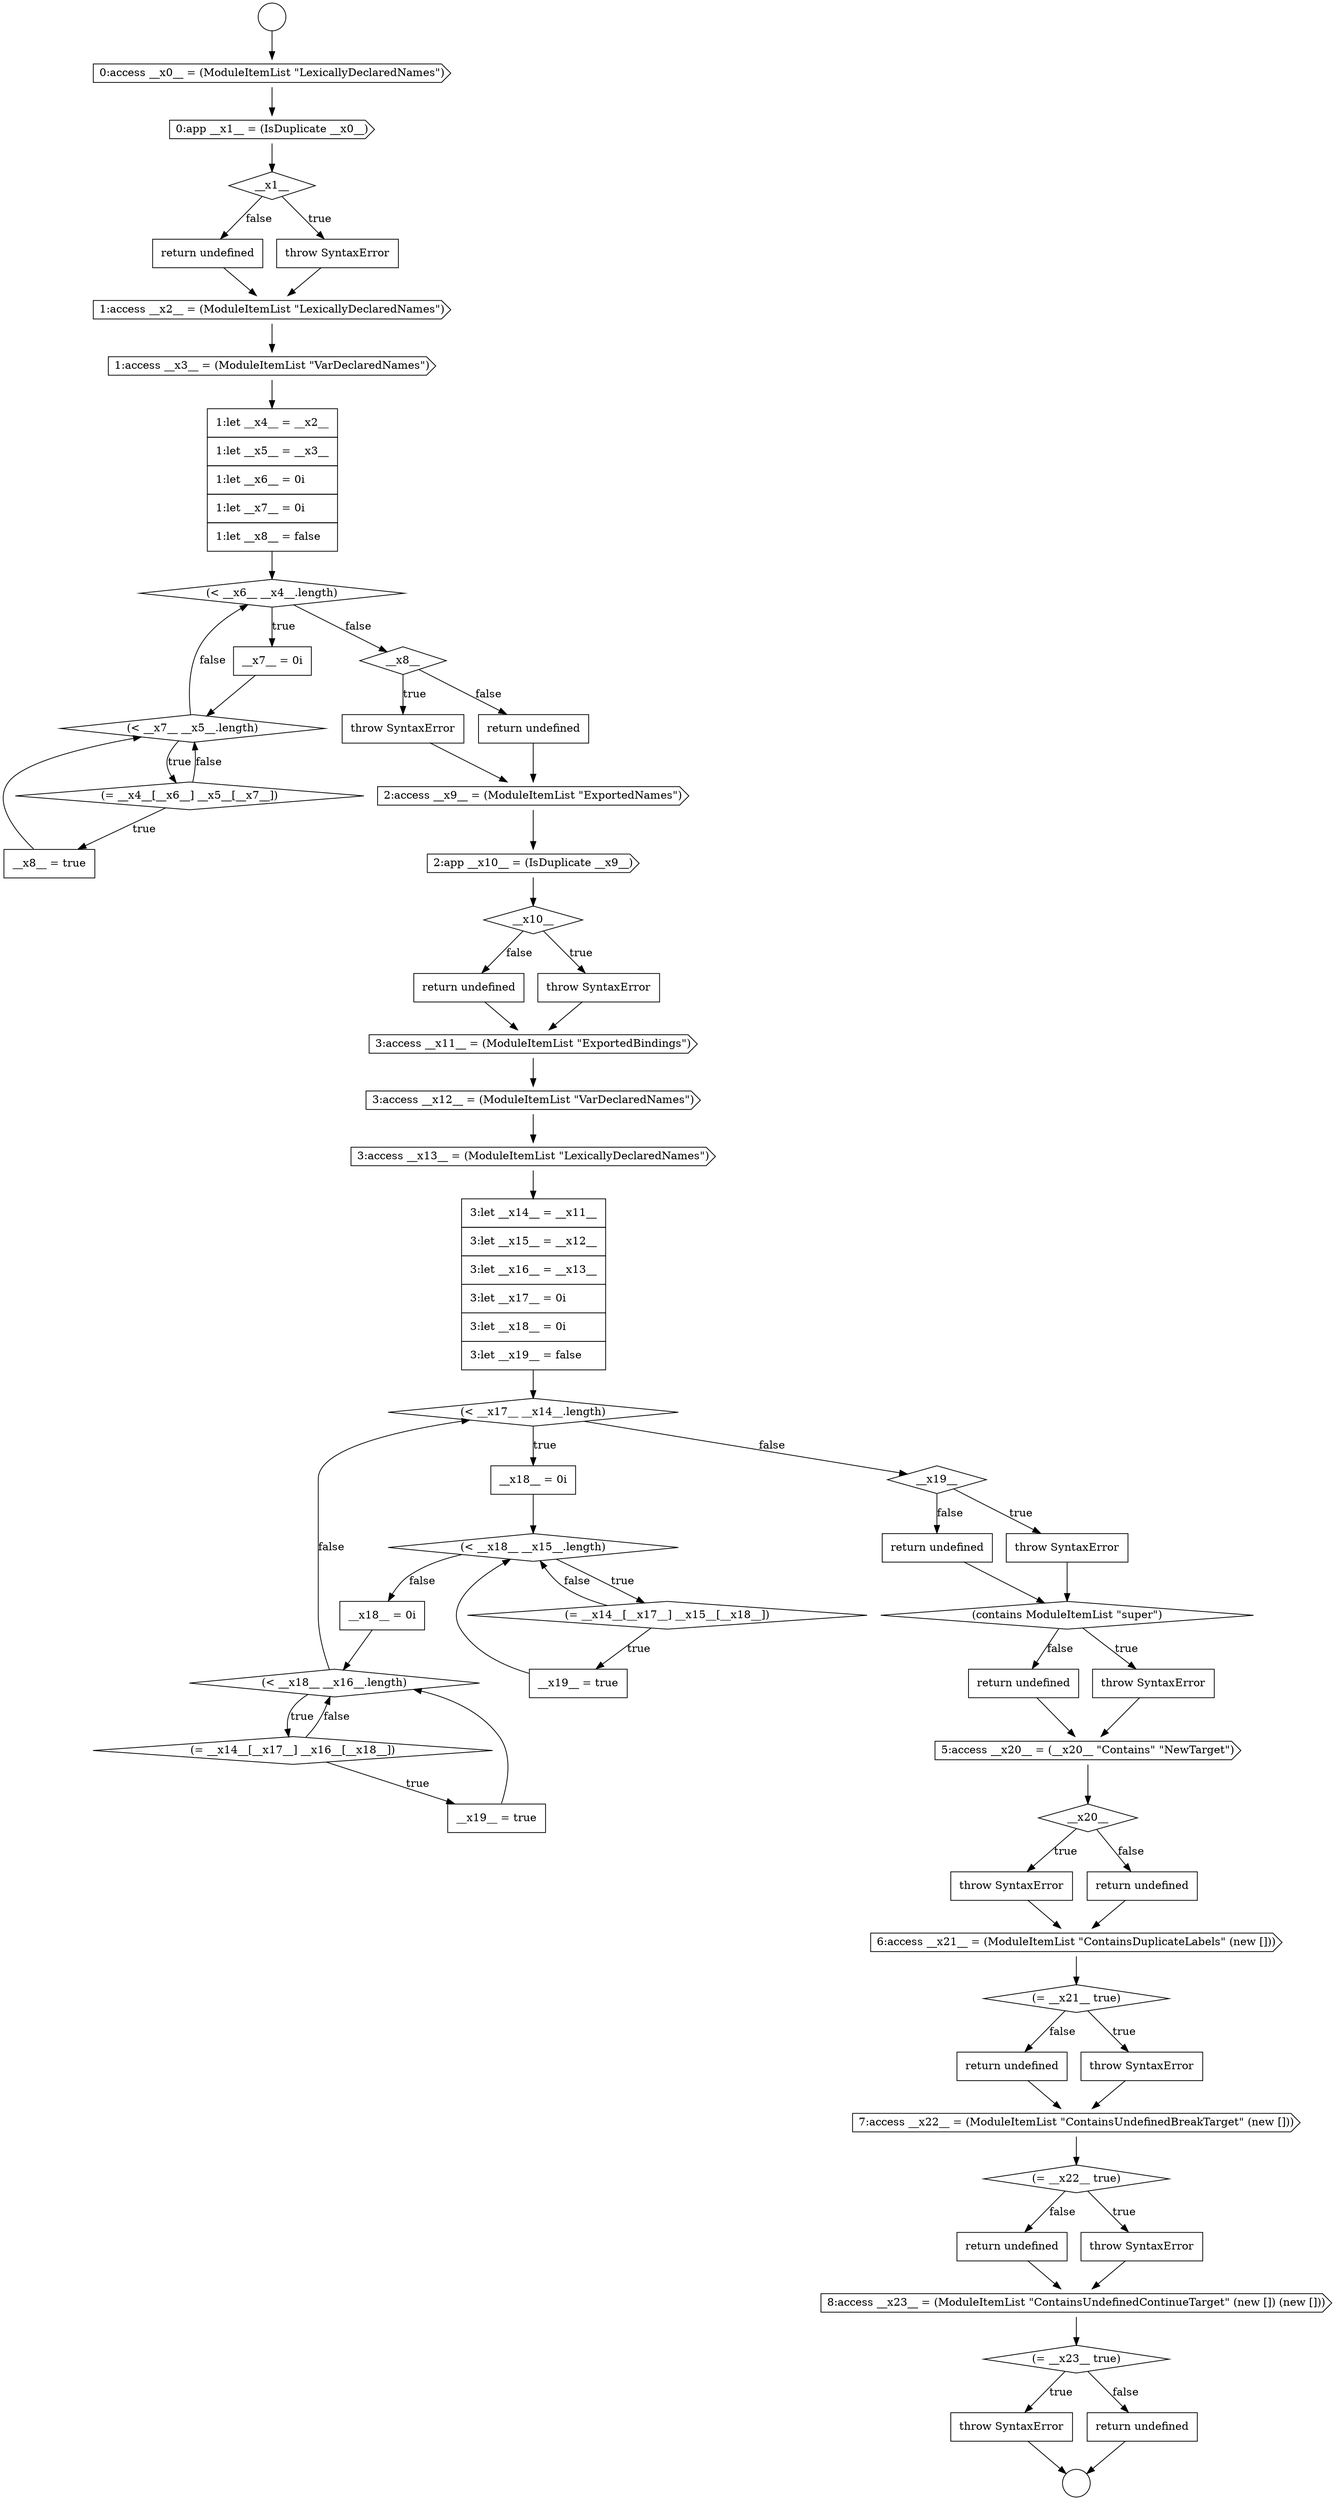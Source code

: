 digraph {
  node18104 [shape=none, margin=0, label=<<font color="black">
    <table border="0" cellborder="1" cellspacing="0" cellpadding="10">
      <tr><td align="left">throw SyntaxError</td></tr>
    </table>
  </font>> color="black" fillcolor="white" style=filled]
  node18073 [shape=none, margin=0, label=<<font color="black">
    <table border="0" cellborder="1" cellspacing="0" cellpadding="10">
      <tr><td align="left">return undefined</td></tr>
    </table>
  </font>> color="black" fillcolor="white" style=filled]
  node18076 [shape=none, margin=0, label=<<font color="black">
    <table border="0" cellborder="1" cellspacing="0" cellpadding="10">
      <tr><td align="left">1:let __x4__ = __x2__</td></tr>
      <tr><td align="left">1:let __x5__ = __x3__</td></tr>
      <tr><td align="left">1:let __x6__ = 0i</td></tr>
      <tr><td align="left">1:let __x7__ = 0i</td></tr>
      <tr><td align="left">1:let __x8__ = false</td></tr>
    </table>
  </font>> color="black" fillcolor="white" style=filled]
  node18100 [shape=diamond, label=<<font color="black">(&lt; __x18__ __x16__.length)</font>> color="black" fillcolor="white" style=filled]
  node18096 [shape=diamond, label=<<font color="black">(&lt; __x18__ __x15__.length)</font>> color="black" fillcolor="white" style=filled]
  node18105 [shape=none, margin=0, label=<<font color="black">
    <table border="0" cellborder="1" cellspacing="0" cellpadding="10">
      <tr><td align="left">return undefined</td></tr>
    </table>
  </font>> color="black" fillcolor="white" style=filled]
  node18109 [shape=cds, label=<<font color="black">5:access __x20__ = (__x20__ &quot;Contains&quot; &quot;NewTarget&quot;)</font>> color="black" fillcolor="white" style=filled]
  node18110 [shape=diamond, label=<<font color="black">__x20__</font>> color="black" fillcolor="white" style=filled]
  node18098 [shape=none, margin=0, label=<<font color="black">
    <table border="0" cellborder="1" cellspacing="0" cellpadding="10">
      <tr><td align="left">__x19__ = true</td></tr>
    </table>
  </font>> color="black" fillcolor="white" style=filled]
  node18107 [shape=none, margin=0, label=<<font color="black">
    <table border="0" cellborder="1" cellspacing="0" cellpadding="10">
      <tr><td align="left">throw SyntaxError</td></tr>
    </table>
  </font>> color="black" fillcolor="white" style=filled]
  node18082 [shape=diamond, label=<<font color="black">__x8__</font>> color="black" fillcolor="white" style=filled]
  node18079 [shape=diamond, label=<<font color="black">(&lt; __x7__ __x5__.length)</font>> color="black" fillcolor="white" style=filled]
  node18101 [shape=diamond, label=<<font color="black">(= __x14__[__x17__] __x16__[__x18__])</font>> color="black" fillcolor="white" style=filled]
  node18114 [shape=diamond, label=<<font color="black">(= __x21__ true)</font>> color="black" fillcolor="white" style=filled]
  node18090 [shape=cds, label=<<font color="black">3:access __x11__ = (ModuleItemList &quot;ExportedBindings&quot;)</font>> color="black" fillcolor="white" style=filled]
  node18120 [shape=none, margin=0, label=<<font color="black">
    <table border="0" cellborder="1" cellspacing="0" cellpadding="10">
      <tr><td align="left">return undefined</td></tr>
    </table>
  </font>> color="black" fillcolor="white" style=filled]
  node18072 [shape=none, margin=0, label=<<font color="black">
    <table border="0" cellborder="1" cellspacing="0" cellpadding="10">
      <tr><td align="left">throw SyntaxError</td></tr>
    </table>
  </font>> color="black" fillcolor="white" style=filled]
  node18116 [shape=none, margin=0, label=<<font color="black">
    <table border="0" cellborder="1" cellspacing="0" cellpadding="10">
      <tr><td align="left">return undefined</td></tr>
    </table>
  </font>> color="black" fillcolor="white" style=filled]
  node18094 [shape=diamond, label=<<font color="black">(&lt; __x17__ __x14__.length)</font>> color="black" fillcolor="white" style=filled]
  node18069 [shape=cds, label=<<font color="black">0:access __x0__ = (ModuleItemList &quot;LexicallyDeclaredNames&quot;)</font>> color="black" fillcolor="white" style=filled]
  node18075 [shape=cds, label=<<font color="black">1:access __x3__ = (ModuleItemList &quot;VarDeclaredNames&quot;)</font>> color="black" fillcolor="white" style=filled]
  node18084 [shape=none, margin=0, label=<<font color="black">
    <table border="0" cellborder="1" cellspacing="0" cellpadding="10">
      <tr><td align="left">return undefined</td></tr>
    </table>
  </font>> color="black" fillcolor="white" style=filled]
  node18111 [shape=none, margin=0, label=<<font color="black">
    <table border="0" cellborder="1" cellspacing="0" cellpadding="10">
      <tr><td align="left">throw SyntaxError</td></tr>
    </table>
  </font>> color="black" fillcolor="white" style=filled]
  node18123 [shape=none, margin=0, label=<<font color="black">
    <table border="0" cellborder="1" cellspacing="0" cellpadding="10">
      <tr><td align="left">throw SyntaxError</td></tr>
    </table>
  </font>> color="black" fillcolor="white" style=filled]
  node18097 [shape=diamond, label=<<font color="black">(= __x14__[__x17__] __x15__[__x18__])</font>> color="black" fillcolor="white" style=filled]
  node18081 [shape=none, margin=0, label=<<font color="black">
    <table border="0" cellborder="1" cellspacing="0" cellpadding="10">
      <tr><td align="left">__x8__ = true</td></tr>
    </table>
  </font>> color="black" fillcolor="white" style=filled]
  node18112 [shape=none, margin=0, label=<<font color="black">
    <table border="0" cellborder="1" cellspacing="0" cellpadding="10">
      <tr><td align="left">return undefined</td></tr>
    </table>
  </font>> color="black" fillcolor="white" style=filled]
  node18113 [shape=cds, label=<<font color="black">6:access __x21__ = (ModuleItemList &quot;ContainsDuplicateLabels&quot; (new []))</font>> color="black" fillcolor="white" style=filled]
  node18119 [shape=none, margin=0, label=<<font color="black">
    <table border="0" cellborder="1" cellspacing="0" cellpadding="10">
      <tr><td align="left">throw SyntaxError</td></tr>
    </table>
  </font>> color="black" fillcolor="white" style=filled]
  node18068 [shape=circle label=" " color="black" fillcolor="white" style=filled]
  node18091 [shape=cds, label=<<font color="black">3:access __x12__ = (ModuleItemList &quot;VarDeclaredNames&quot;)</font>> color="black" fillcolor="white" style=filled]
  node18087 [shape=diamond, label=<<font color="black">__x10__</font>> color="black" fillcolor="white" style=filled]
  node18108 [shape=none, margin=0, label=<<font color="black">
    <table border="0" cellborder="1" cellspacing="0" cellpadding="10">
      <tr><td align="left">return undefined</td></tr>
    </table>
  </font>> color="black" fillcolor="white" style=filled]
  node18080 [shape=diamond, label=<<font color="black">(= __x4__[__x6__] __x5__[__x7__])</font>> color="black" fillcolor="white" style=filled]
  node18095 [shape=none, margin=0, label=<<font color="black">
    <table border="0" cellborder="1" cellspacing="0" cellpadding="10">
      <tr><td align="left">__x18__ = 0i</td></tr>
    </table>
  </font>> color="black" fillcolor="white" style=filled]
  node18086 [shape=cds, label=<<font color="black">2:app __x10__ = (IsDuplicate __x9__)</font>> color="black" fillcolor="white" style=filled]
  node18077 [shape=diamond, label=<<font color="black">(&lt; __x6__ __x4__.length)</font>> color="black" fillcolor="white" style=filled]
  node18124 [shape=none, margin=0, label=<<font color="black">
    <table border="0" cellborder="1" cellspacing="0" cellpadding="10">
      <tr><td align="left">return undefined</td></tr>
    </table>
  </font>> color="black" fillcolor="white" style=filled]
  node18067 [shape=circle label=" " color="black" fillcolor="white" style=filled]
  node18103 [shape=diamond, label=<<font color="black">__x19__</font>> color="black" fillcolor="white" style=filled]
  node18092 [shape=cds, label=<<font color="black">3:access __x13__ = (ModuleItemList &quot;LexicallyDeclaredNames&quot;)</font>> color="black" fillcolor="white" style=filled]
  node18118 [shape=diamond, label=<<font color="black">(= __x22__ true)</font>> color="black" fillcolor="white" style=filled]
  node18121 [shape=cds, label=<<font color="black">8:access __x23__ = (ModuleItemList &quot;ContainsUndefinedContinueTarget&quot; (new []) (new []))</font>> color="black" fillcolor="white" style=filled]
  node18071 [shape=diamond, label=<<font color="black">__x1__</font>> color="black" fillcolor="white" style=filled]
  node18099 [shape=none, margin=0, label=<<font color="black">
    <table border="0" cellborder="1" cellspacing="0" cellpadding="10">
      <tr><td align="left">__x18__ = 0i</td></tr>
    </table>
  </font>> color="black" fillcolor="white" style=filled]
  node18089 [shape=none, margin=0, label=<<font color="black">
    <table border="0" cellborder="1" cellspacing="0" cellpadding="10">
      <tr><td align="left">return undefined</td></tr>
    </table>
  </font>> color="black" fillcolor="white" style=filled]
  node18085 [shape=cds, label=<<font color="black">2:access __x9__ = (ModuleItemList &quot;ExportedNames&quot;)</font>> color="black" fillcolor="white" style=filled]
  node18102 [shape=none, margin=0, label=<<font color="black">
    <table border="0" cellborder="1" cellspacing="0" cellpadding="10">
      <tr><td align="left">__x19__ = true</td></tr>
    </table>
  </font>> color="black" fillcolor="white" style=filled]
  node18078 [shape=none, margin=0, label=<<font color="black">
    <table border="0" cellborder="1" cellspacing="0" cellpadding="10">
      <tr><td align="left">__x7__ = 0i</td></tr>
    </table>
  </font>> color="black" fillcolor="white" style=filled]
  node18117 [shape=cds, label=<<font color="black">7:access __x22__ = (ModuleItemList &quot;ContainsUndefinedBreakTarget&quot; (new []))</font>> color="black" fillcolor="white" style=filled]
  node18115 [shape=none, margin=0, label=<<font color="black">
    <table border="0" cellborder="1" cellspacing="0" cellpadding="10">
      <tr><td align="left">throw SyntaxError</td></tr>
    </table>
  </font>> color="black" fillcolor="white" style=filled]
  node18083 [shape=none, margin=0, label=<<font color="black">
    <table border="0" cellborder="1" cellspacing="0" cellpadding="10">
      <tr><td align="left">throw SyntaxError</td></tr>
    </table>
  </font>> color="black" fillcolor="white" style=filled]
  node18106 [shape=diamond, label=<<font color="black">(contains ModuleItemList &quot;super&quot;)</font>> color="black" fillcolor="white" style=filled]
  node18088 [shape=none, margin=0, label=<<font color="black">
    <table border="0" cellborder="1" cellspacing="0" cellpadding="10">
      <tr><td align="left">throw SyntaxError</td></tr>
    </table>
  </font>> color="black" fillcolor="white" style=filled]
  node18122 [shape=diamond, label=<<font color="black">(= __x23__ true)</font>> color="black" fillcolor="white" style=filled]
  node18074 [shape=cds, label=<<font color="black">1:access __x2__ = (ModuleItemList &quot;LexicallyDeclaredNames&quot;)</font>> color="black" fillcolor="white" style=filled]
  node18070 [shape=cds, label=<<font color="black">0:app __x1__ = (IsDuplicate __x0__)</font>> color="black" fillcolor="white" style=filled]
  node18093 [shape=none, margin=0, label=<<font color="black">
    <table border="0" cellborder="1" cellspacing="0" cellpadding="10">
      <tr><td align="left">3:let __x14__ = __x11__</td></tr>
      <tr><td align="left">3:let __x15__ = __x12__</td></tr>
      <tr><td align="left">3:let __x16__ = __x13__</td></tr>
      <tr><td align="left">3:let __x17__ = 0i</td></tr>
      <tr><td align="left">3:let __x18__ = 0i</td></tr>
      <tr><td align="left">3:let __x19__ = false</td></tr>
    </table>
  </font>> color="black" fillcolor="white" style=filled]
  node18118 -> node18119 [label=<<font color="black">true</font>> color="black"]
  node18118 -> node18120 [label=<<font color="black">false</font>> color="black"]
  node18121 -> node18122 [ color="black"]
  node18105 -> node18106 [ color="black"]
  node18113 -> node18114 [ color="black"]
  node18070 -> node18071 [ color="black"]
  node18085 -> node18086 [ color="black"]
  node18098 -> node18096 [ color="black"]
  node18109 -> node18110 [ color="black"]
  node18074 -> node18075 [ color="black"]
  node18106 -> node18107 [label=<<font color="black">true</font>> color="black"]
  node18106 -> node18108 [label=<<font color="black">false</font>> color="black"]
  node18080 -> node18081 [label=<<font color="black">true</font>> color="black"]
  node18080 -> node18079 [label=<<font color="black">false</font>> color="black"]
  node18072 -> node18074 [ color="black"]
  node18119 -> node18121 [ color="black"]
  node18083 -> node18085 [ color="black"]
  node18107 -> node18109 [ color="black"]
  node18122 -> node18123 [label=<<font color="black">true</font>> color="black"]
  node18122 -> node18124 [label=<<font color="black">false</font>> color="black"]
  node18101 -> node18102 [label=<<font color="black">true</font>> color="black"]
  node18101 -> node18100 [label=<<font color="black">false</font>> color="black"]
  node18081 -> node18079 [ color="black"]
  node18075 -> node18076 [ color="black"]
  node18100 -> node18101 [label=<<font color="black">true</font>> color="black"]
  node18100 -> node18094 [label=<<font color="black">false</font>> color="black"]
  node18099 -> node18100 [ color="black"]
  node18087 -> node18088 [label=<<font color="black">true</font>> color="black"]
  node18087 -> node18089 [label=<<font color="black">false</font>> color="black"]
  node18104 -> node18106 [ color="black"]
  node18124 -> node18068 [ color="black"]
  node18120 -> node18121 [ color="black"]
  node18108 -> node18109 [ color="black"]
  node18069 -> node18070 [ color="black"]
  node18102 -> node18100 [ color="black"]
  node18094 -> node18095 [label=<<font color="black">true</font>> color="black"]
  node18094 -> node18103 [label=<<font color="black">false</font>> color="black"]
  node18110 -> node18111 [label=<<font color="black">true</font>> color="black"]
  node18110 -> node18112 [label=<<font color="black">false</font>> color="black"]
  node18115 -> node18117 [ color="black"]
  node18071 -> node18072 [label=<<font color="black">true</font>> color="black"]
  node18071 -> node18073 [label=<<font color="black">false</font>> color="black"]
  node18097 -> node18098 [label=<<font color="black">true</font>> color="black"]
  node18097 -> node18096 [label=<<font color="black">false</font>> color="black"]
  node18073 -> node18074 [ color="black"]
  node18089 -> node18090 [ color="black"]
  node18084 -> node18085 [ color="black"]
  node18077 -> node18078 [label=<<font color="black">true</font>> color="black"]
  node18077 -> node18082 [label=<<font color="black">false</font>> color="black"]
  node18116 -> node18117 [ color="black"]
  node18117 -> node18118 [ color="black"]
  node18088 -> node18090 [ color="black"]
  node18090 -> node18091 [ color="black"]
  node18112 -> node18113 [ color="black"]
  node18067 -> node18069 [ color="black"]
  node18079 -> node18080 [label=<<font color="black">true</font>> color="black"]
  node18079 -> node18077 [label=<<font color="black">false</font>> color="black"]
  node18078 -> node18079 [ color="black"]
  node18092 -> node18093 [ color="black"]
  node18076 -> node18077 [ color="black"]
  node18093 -> node18094 [ color="black"]
  node18103 -> node18104 [label=<<font color="black">true</font>> color="black"]
  node18103 -> node18105 [label=<<font color="black">false</font>> color="black"]
  node18095 -> node18096 [ color="black"]
  node18123 -> node18068 [ color="black"]
  node18086 -> node18087 [ color="black"]
  node18111 -> node18113 [ color="black"]
  node18082 -> node18083 [label=<<font color="black">true</font>> color="black"]
  node18082 -> node18084 [label=<<font color="black">false</font>> color="black"]
  node18114 -> node18115 [label=<<font color="black">true</font>> color="black"]
  node18114 -> node18116 [label=<<font color="black">false</font>> color="black"]
  node18096 -> node18097 [label=<<font color="black">true</font>> color="black"]
  node18096 -> node18099 [label=<<font color="black">false</font>> color="black"]
  node18091 -> node18092 [ color="black"]
}
